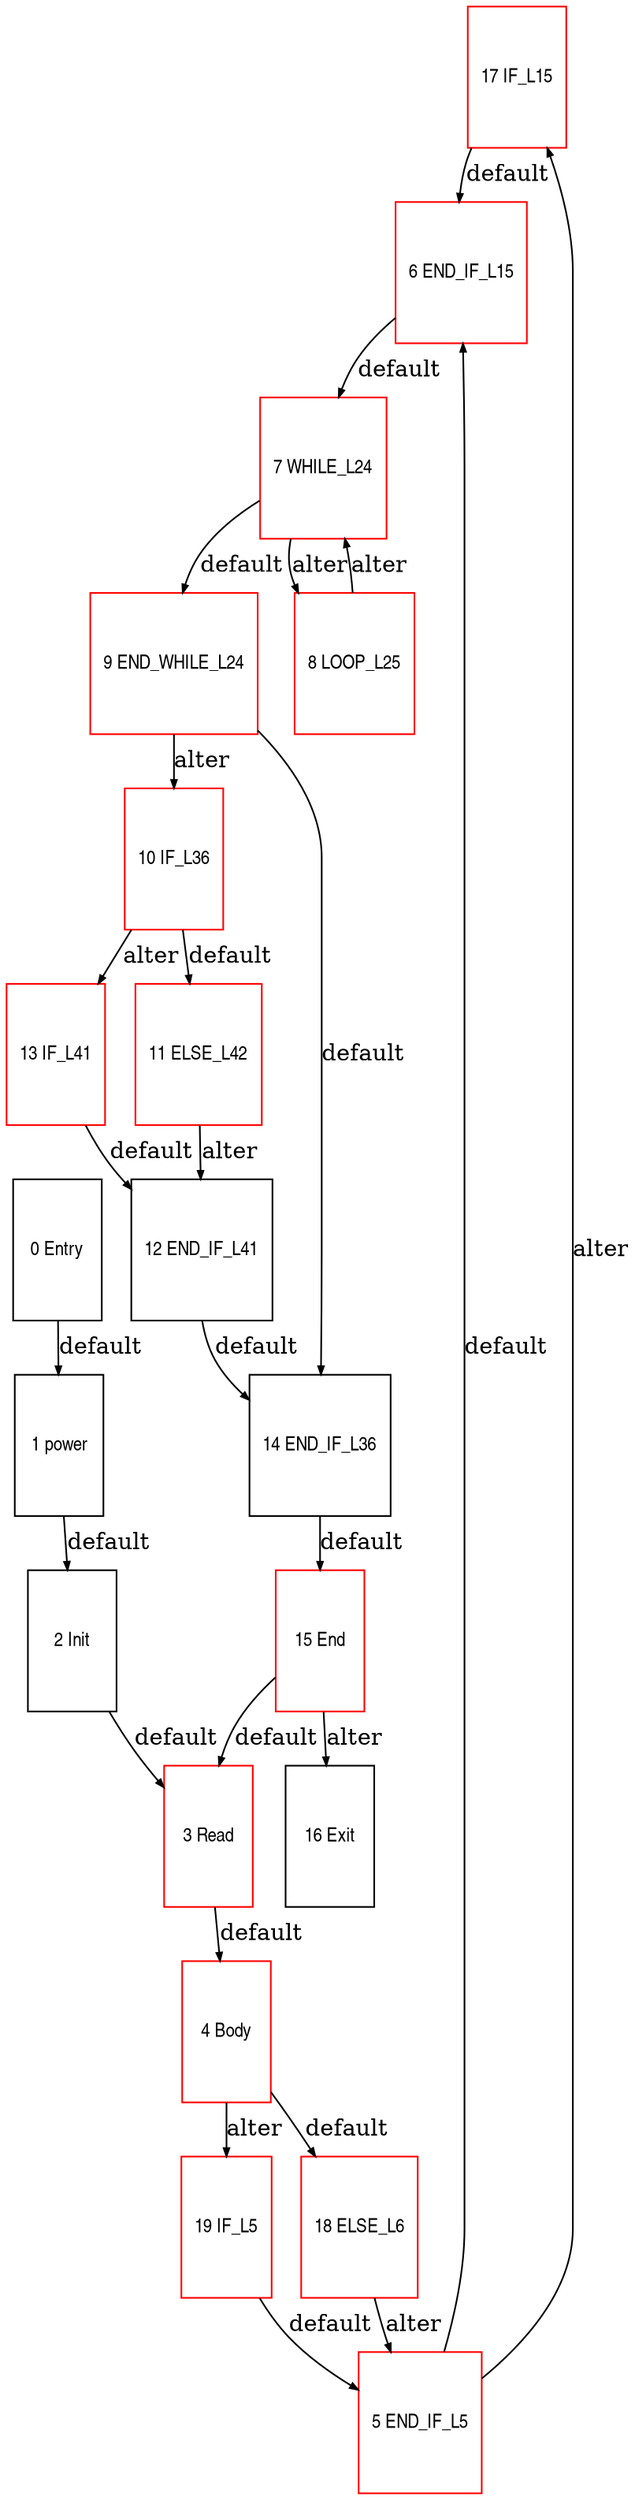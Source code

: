 digraph G {
  ranksep=.25;
  edge [arrowsize=.5]
  node [shape=rectangle, fontname="ArialNarrow",
        fontsize=12,  height=1.2];
  "17 IF_L15
"[color=red]; "14 END_IF_L36
"; "2 Init
"; "1 power
"; "11 ELSE_L42
"[color=red]; "4 Body
"[color=red]; "0 Entry
"; "19 IF_L5
"[color=red]; "13 IF_L41
"[color=red]; "3 Read
"[color=red]; "15 End
"[color=red]; "7 WHILE_L24
"[color=red]; "5 END_IF_L5
"[color=red]; "16 Exit
"; "18 ELSE_L6
"[color=red]; "12 END_IF_L41
"; "9 END_WHILE_L24
"[color=red]; "10 IF_L36
"[color=red]; "6 END_IF_L15
"[color=red]; "8 LOOP_L25
"[color=red]; 
  "1 power
" -> "2 Init
"  [label="default"];
  "2 Init
" -> "3 Read
"  [label="default"];
  "4 Body
" -> "18 ELSE_L6
"  [label="default"];
  "4 Body
" -> "19 IF_L5
"  [label="alter"];
  "18 ELSE_L6
" -> "5 END_IF_L5
"  [label="alter"];
  "19 IF_L5
" -> "5 END_IF_L5
"  [label="default"];
  "5 END_IF_L5
" -> "6 END_IF_L15
"  [label="default"];
  "5 END_IF_L5
" -> "17 IF_L15
"  [label="alter"];
  "17 IF_L15
" -> "6 END_IF_L15
"  [label="default"];
  "6 END_IF_L15
" -> "7 WHILE_L24
"  [label="default"];
  "7 WHILE_L24
" -> "9 END_WHILE_L24
"  [label="default"];
  "7 WHILE_L24
" -> "8 LOOP_L25
"  [label="alter"];
  "8 LOOP_L25
" -> "7 WHILE_L24
"  [label="alter"];
  "9 END_WHILE_L24
" -> "14 END_IF_L36
"  [label="default"];
  "9 END_WHILE_L24
" -> "10 IF_L36
"  [label="alter"];
  "10 IF_L36
" -> "11 ELSE_L42
"  [label="default"];
  "10 IF_L36
" -> "13 IF_L41
"  [label="alter"];
  "11 ELSE_L42
" -> "12 END_IF_L41
"  [label="alter"];
  "13 IF_L41
" -> "12 END_IF_L41
"  [label="default"];
  "12 END_IF_L41
" -> "14 END_IF_L36
"  [label="default"];
  "14 END_IF_L36
" -> "15 End
"  [label="default"];
  "0 Entry
" -> "1 power
"  [label="default"];
  "15 End
" -> "3 Read
"  [label="default"];
  "15 End
" -> "16 Exit
"  [label="alter"];
  "3 Read
" -> "4 Body
"  [label="default"];
}

